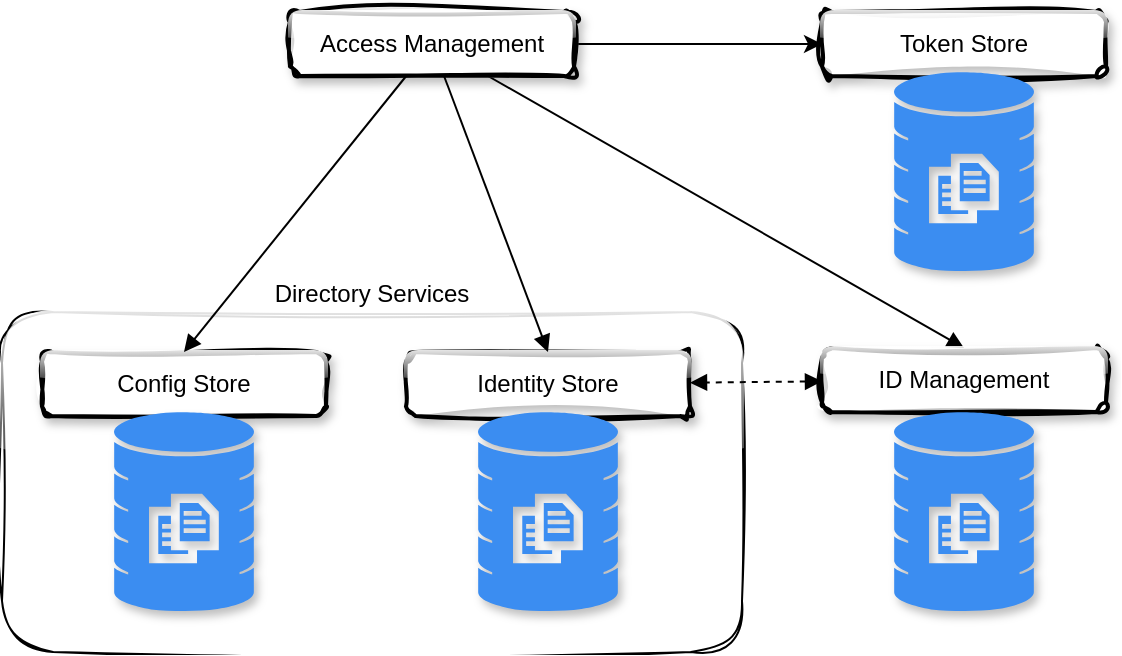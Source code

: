 <mxfile version="24.6.4" type="device">
  <diagram name="Seite-1" id="BAuRF0Urq9oWF-A2XyVz">
    <mxGraphModel dx="1717" dy="893" grid="1" gridSize="10" guides="1" tooltips="1" connect="1" arrows="1" fold="1" page="1" pageScale="1" pageWidth="827" pageHeight="1169" math="0" shadow="0">
      <root>
        <mxCell id="0" />
        <mxCell id="1" parent="0" />
        <mxCell id="jisPjVKA86o9KqslHkJf-15" style="startArrow=none;endArrow=block;entryX=0.5;entryY=0;entryDx=0;entryDy=0;" edge="1" parent="1" source="2" target="jisPjVKA86o9KqslHkJf-14">
          <mxGeometry relative="1" as="geometry" />
        </mxCell>
        <mxCell id="jisPjVKA86o9KqslHkJf-27" style="edgeStyle=orthogonalEdgeStyle;rounded=0;orthogonalLoop=1;jettySize=auto;html=1;" edge="1" parent="1" source="2" target="jisPjVKA86o9KqslHkJf-24">
          <mxGeometry relative="1" as="geometry" />
        </mxCell>
        <mxCell id="2" value="Access Management" style="whiteSpace=wrap;strokeWidth=2;glass=1;sketch=1;curveFitting=1;jiggle=2;rounded=1;shadow=1;" parent="1" vertex="1">
          <mxGeometry x="204" y="100" width="142" height="32" as="geometry" />
        </mxCell>
        <mxCell id="jisPjVKA86o9KqslHkJf-14" value="ID Management" style="whiteSpace=wrap;strokeWidth=2;glass=1;sketch=1;curveFitting=1;jiggle=2;rounded=1;shadow=1;" vertex="1" parent="1">
          <mxGeometry x="470" y="268" width="142" height="32" as="geometry" />
        </mxCell>
        <mxCell id="jisPjVKA86o9KqslHkJf-17" value="Directory Services" style="rounded=1;whiteSpace=wrap;html=1;glass=1;sketch=1;curveFitting=1;jiggle=2;labelPosition=center;verticalLabelPosition=top;align=center;verticalAlign=bottom;" vertex="1" parent="1">
          <mxGeometry x="60" y="250" width="370" height="170" as="geometry" />
        </mxCell>
        <mxCell id="jisPjVKA86o9KqslHkJf-19" value="Identity Store" style="whiteSpace=wrap;strokeWidth=2;glass=1;sketch=1;curveFitting=1;jiggle=2;rounded=1;shadow=1;" vertex="1" parent="1">
          <mxGeometry x="262" y="269.998" width="142" height="32" as="geometry" />
        </mxCell>
        <mxCell id="jisPjVKA86o9KqslHkJf-20" value="Config Store" style="whiteSpace=wrap;strokeWidth=2;glass=1;sketch=1;curveFitting=1;jiggle=2;rounded=1;shadow=1;" vertex="1" parent="1">
          <mxGeometry x="80" y="269.998" width="142" height="32" as="geometry" />
        </mxCell>
        <mxCell id="jisPjVKA86o9KqslHkJf-21" value="" style="html=1;aspect=fixed;strokeColor=none;shadow=1;fillColor=#3B8DF1;verticalAlign=top;labelPosition=center;verticalLabelPosition=bottom;shape=mxgraph.gcp2.database_3;" vertex="1" parent="1">
          <mxGeometry x="506" y="300" width="70" height="100" as="geometry" />
        </mxCell>
        <mxCell id="jisPjVKA86o9KqslHkJf-22" value="" style="sketch=0;html=1;aspect=fixed;strokeColor=none;shadow=1;fillColor=#3B8DF1;verticalAlign=top;labelPosition=center;verticalLabelPosition=bottom;shape=mxgraph.gcp2.database_3" vertex="1" parent="1">
          <mxGeometry x="116" y="300" width="70" height="100" as="geometry" />
        </mxCell>
        <mxCell id="jisPjVKA86o9KqslHkJf-23" value="" style="sketch=0;html=1;aspect=fixed;strokeColor=none;shadow=1;fillColor=#3B8DF1;verticalAlign=top;labelPosition=center;verticalLabelPosition=bottom;shape=mxgraph.gcp2.database_3" vertex="1" parent="1">
          <mxGeometry x="298" y="300" width="70" height="100" as="geometry" />
        </mxCell>
        <mxCell id="jisPjVKA86o9KqslHkJf-24" value="Token Store" style="whiteSpace=wrap;strokeWidth=2;glass=1;sketch=1;curveFitting=1;jiggle=2;rounded=1;shadow=1;" vertex="1" parent="1">
          <mxGeometry x="470" y="99.998" width="142" height="32" as="geometry" />
        </mxCell>
        <mxCell id="jisPjVKA86o9KqslHkJf-25" value="" style="sketch=0;html=1;aspect=fixed;strokeColor=none;shadow=1;fillColor=#3B8DF1;verticalAlign=top;labelPosition=center;verticalLabelPosition=bottom;shape=mxgraph.gcp2.database_3" vertex="1" parent="1">
          <mxGeometry x="506" y="130" width="70" height="100" as="geometry" />
        </mxCell>
        <mxCell id="8" value="" style="startArrow=none;endArrow=block;entryX=0.5;entryY=0;entryDx=0;entryDy=0;" parent="1" source="2" target="jisPjVKA86o9KqslHkJf-20" edge="1">
          <mxGeometry relative="1" as="geometry">
            <mxPoint x="170" y="110" as="sourcePoint" />
            <mxPoint x="147.5" y="230" as="targetPoint" />
          </mxGeometry>
        </mxCell>
        <mxCell id="9" value="" style="startArrow=none;endArrow=block;entryX=0.5;entryY=0;entryDx=0;entryDy=0;" parent="1" source="2" target="jisPjVKA86o9KqslHkJf-19" edge="1">
          <mxGeometry relative="1" as="geometry">
            <mxPoint x="370" y="220" as="targetPoint" />
          </mxGeometry>
        </mxCell>
        <mxCell id="jisPjVKA86o9KqslHkJf-26" style="startArrow=block;endArrow=block;dashed=1;" edge="1" parent="1" source="jisPjVKA86o9KqslHkJf-14" target="jisPjVKA86o9KqslHkJf-19">
          <mxGeometry relative="1" as="geometry" />
        </mxCell>
      </root>
    </mxGraphModel>
  </diagram>
</mxfile>
